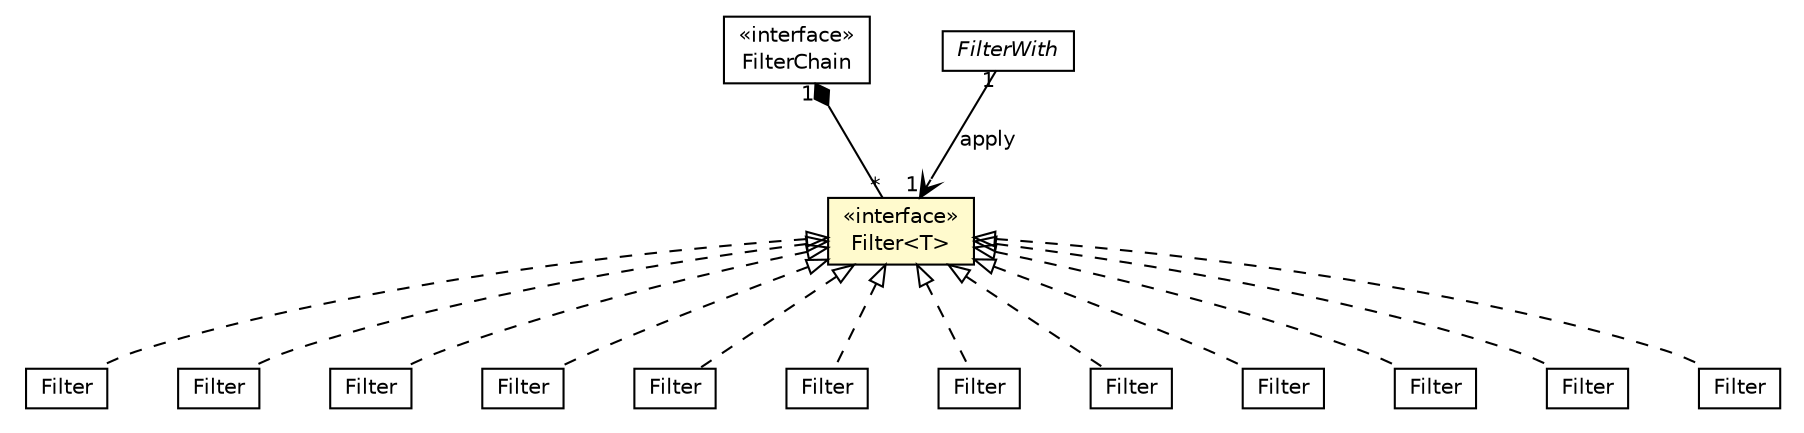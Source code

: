 #!/usr/local/bin/dot
#
# Class diagram 
# Generated by UMLGraph version R5_6-24-gf6e263 (http://www.umlgraph.org/)
#

digraph G {
	edge [fontname="Helvetica",fontsize=10,labelfontname="Helvetica",labelfontsize=10];
	node [fontname="Helvetica",fontsize=10,shape=plaintext];
	nodesep=0.25;
	ranksep=0.5;
	// io.werval.api.filters.Filter<T>
	c16968 [label=<<table title="io.werval.api.filters.Filter" border="0" cellborder="1" cellspacing="0" cellpadding="2" port="p" bgcolor="lemonChiffon" href="./Filter.html">
		<tr><td><table border="0" cellspacing="0" cellpadding="1">
<tr><td align="center" balign="center"> &#171;interface&#187; </td></tr>
<tr><td align="center" balign="center"> Filter&lt;T&gt; </td></tr>
		</table></td></tr>
		</table>>, URL="./Filter.html", fontname="Helvetica", fontcolor="black", fontsize=10.0];
	// io.werval.api.filters.FilterChain
	c16969 [label=<<table title="io.werval.api.filters.FilterChain" border="0" cellborder="1" cellspacing="0" cellpadding="2" port="p" href="./FilterChain.html">
		<tr><td><table border="0" cellspacing="0" cellpadding="1">
<tr><td align="center" balign="center"> &#171;interface&#187; </td></tr>
<tr><td align="center" balign="center"> FilterChain </td></tr>
		</table></td></tr>
		</table>>, URL="./FilterChain.html", fontname="Helvetica", fontcolor="black", fontsize=10.0];
	// io.werval.api.filters.FilterWith
	c16970 [label=<<table title="io.werval.api.filters.FilterWith" border="0" cellborder="1" cellspacing="0" cellpadding="2" port="p" href="./FilterWith.html">
		<tr><td><table border="0" cellspacing="0" cellpadding="1">
<tr><td align="center" balign="center"><font face="Helvetica-Oblique"> FilterWith </font></td></tr>
		</table></td></tr>
		</table>>, URL="./FilterWith.html", fontname="Helvetica", fontcolor="black", fontsize=10.0];
	// io.werval.filters.AcceptContentTypes.Filter
	c17027 [label=<<table title="io.werval.filters.AcceptContentTypes.Filter" border="0" cellborder="1" cellspacing="0" cellpadding="2" port="p" href="../../filters/AcceptContentTypes.Filter.html">
		<tr><td><table border="0" cellspacing="0" cellpadding="1">
<tr><td align="center" balign="center"> Filter </td></tr>
		</table></td></tr>
		</table>>, URL="../../filters/AcceptContentTypes.Filter.html", fontname="Helvetica", fontcolor="black", fontsize=10.0];
	// io.werval.filters.Cached.Filter
	c17029 [label=<<table title="io.werval.filters.Cached.Filter" border="0" cellborder="1" cellspacing="0" cellpadding="2" port="p" href="../../filters/Cached.Filter.html">
		<tr><td><table border="0" cellspacing="0" cellpadding="1">
<tr><td align="center" balign="center"> Filter </td></tr>
		</table></td></tr>
		</table>>, URL="../../filters/Cached.Filter.html", fontname="Helvetica", fontcolor="black", fontsize=10.0];
	// io.werval.filters.ContentSecurityPolicy.Filter
	c17031 [label=<<table title="io.werval.filters.ContentSecurityPolicy.Filter" border="0" cellborder="1" cellspacing="0" cellpadding="2" port="p" href="../../filters/ContentSecurityPolicy.Filter.html">
		<tr><td><table border="0" cellspacing="0" cellpadding="1">
<tr><td align="center" balign="center"> Filter </td></tr>
		</table></td></tr>
		</table>>, URL="../../filters/ContentSecurityPolicy.Filter.html", fontname="Helvetica", fontcolor="black", fontsize=10.0];
	// io.werval.filters.DoNotTrack.Filter
	c17035 [label=<<table title="io.werval.filters.DoNotTrack.Filter" border="0" cellborder="1" cellspacing="0" cellpadding="2" port="p" href="../../filters/DoNotTrack.Filter.html">
		<tr><td><table border="0" cellspacing="0" cellpadding="1">
<tr><td align="center" balign="center"> Filter </td></tr>
		</table></td></tr>
		</table>>, URL="../../filters/DoNotTrack.Filter.html", fontname="Helvetica", fontcolor="black", fontsize=10.0];
	// io.werval.filters.HSTS.Filter
	c17037 [label=<<table title="io.werval.filters.HSTS.Filter" border="0" cellborder="1" cellspacing="0" cellpadding="2" port="p" href="../../filters/HSTS.Filter.html">
		<tr><td><table border="0" cellspacing="0" cellpadding="1">
<tr><td align="center" balign="center"> Filter </td></tr>
		</table></td></tr>
		</table>>, URL="../../filters/HSTS.Filter.html", fontname="Helvetica", fontcolor="black", fontsize=10.0];
	// io.werval.filters.LogIfSlow.Filter
	c17039 [label=<<table title="io.werval.filters.LogIfSlow.Filter" border="0" cellborder="1" cellspacing="0" cellpadding="2" port="p" href="../../filters/LogIfSlow.Filter.html">
		<tr><td><table border="0" cellspacing="0" cellpadding="1">
<tr><td align="center" balign="center"> Filter </td></tr>
		</table></td></tr>
		</table>>, URL="../../filters/LogIfSlow.Filter.html", fontname="Helvetica", fontcolor="black", fontsize=10.0];
	// io.werval.filters.NeverCached.Filter
	c17041 [label=<<table title="io.werval.filters.NeverCached.Filter" border="0" cellborder="1" cellspacing="0" cellpadding="2" port="p" href="../../filters/NeverCached.Filter.html">
		<tr><td><table border="0" cellspacing="0" cellpadding="1">
<tr><td align="center" balign="center"> Filter </td></tr>
		</table></td></tr>
		</table>>, URL="../../filters/NeverCached.Filter.html", fontname="Helvetica", fontcolor="black", fontsize=10.0];
	// io.werval.filters.RemoveHeaders.Filter
	c17043 [label=<<table title="io.werval.filters.RemoveHeaders.Filter" border="0" cellborder="1" cellspacing="0" cellpadding="2" port="p" href="../../filters/RemoveHeaders.Filter.html">
		<tr><td><table border="0" cellspacing="0" cellpadding="1">
<tr><td align="center" balign="center"> Filter </td></tr>
		</table></td></tr>
		</table>>, URL="../../filters/RemoveHeaders.Filter.html", fontname="Helvetica", fontcolor="black", fontsize=10.0];
	// io.werval.filters.SetHeader.Filter
	c17045 [label=<<table title="io.werval.filters.SetHeader.Filter" border="0" cellborder="1" cellspacing="0" cellpadding="2" port="p" href="../../filters/SetHeader.Filter.html">
		<tr><td><table border="0" cellspacing="0" cellpadding="1">
<tr><td align="center" balign="center"> Filter </td></tr>
		</table></td></tr>
		</table>>, URL="../../filters/SetHeader.Filter.html", fontname="Helvetica", fontcolor="black", fontsize=10.0];
	// io.werval.filters.XContentTypeOptions.Filter
	c17048 [label=<<table title="io.werval.filters.XContentTypeOptions.Filter" border="0" cellborder="1" cellspacing="0" cellpadding="2" port="p" href="../../filters/XContentTypeOptions.Filter.html">
		<tr><td><table border="0" cellspacing="0" cellpadding="1">
<tr><td align="center" balign="center"> Filter </td></tr>
		</table></td></tr>
		</table>>, URL="../../filters/XContentTypeOptions.Filter.html", fontname="Helvetica", fontcolor="black", fontsize=10.0];
	// io.werval.filters.XFrameOptions.Filter
	c17050 [label=<<table title="io.werval.filters.XFrameOptions.Filter" border="0" cellborder="1" cellspacing="0" cellpadding="2" port="p" href="../../filters/XFrameOptions.Filter.html">
		<tr><td><table border="0" cellspacing="0" cellpadding="1">
<tr><td align="center" balign="center"> Filter </td></tr>
		</table></td></tr>
		</table>>, URL="../../filters/XFrameOptions.Filter.html", fontname="Helvetica", fontcolor="black", fontsize=10.0];
	// io.werval.filters.XXSSProtection.Filter
	c17052 [label=<<table title="io.werval.filters.XXSSProtection.Filter" border="0" cellborder="1" cellspacing="0" cellpadding="2" port="p" href="../../filters/XXSSProtection.Filter.html">
		<tr><td><table border="0" cellspacing="0" cellpadding="1">
<tr><td align="center" balign="center"> Filter </td></tr>
		</table></td></tr>
		</table>>, URL="../../filters/XXSSProtection.Filter.html", fontname="Helvetica", fontcolor="black", fontsize=10.0];
	// io.werval.api.filters.FilterChain COMPOSED io.werval.api.filters.Filter<T>
	c16969:p -> c16968:p [taillabel="1", label="", headlabel="*", fontname="Helvetica", fontcolor="black", fontsize=10.0, color="black", arrowhead=none, arrowtail=diamond, dir=both];
	// io.werval.api.filters.FilterWith NAVASSOC io.werval.api.filters.Filter<T>
	c16970:p -> c16968:p [taillabel="1", label="apply", headlabel="1", fontname="Helvetica", fontcolor="black", fontsize=10.0, color="black", arrowhead=open];
	//io.werval.filters.AcceptContentTypes.Filter implements io.werval.api.filters.Filter<T>
	c16968:p -> c17027:p [dir=back,arrowtail=empty,style=dashed];
	//io.werval.filters.Cached.Filter implements io.werval.api.filters.Filter<T>
	c16968:p -> c17029:p [dir=back,arrowtail=empty,style=dashed];
	//io.werval.filters.ContentSecurityPolicy.Filter implements io.werval.api.filters.Filter<T>
	c16968:p -> c17031:p [dir=back,arrowtail=empty,style=dashed];
	//io.werval.filters.DoNotTrack.Filter implements io.werval.api.filters.Filter<T>
	c16968:p -> c17035:p [dir=back,arrowtail=empty,style=dashed];
	//io.werval.filters.HSTS.Filter implements io.werval.api.filters.Filter<T>
	c16968:p -> c17037:p [dir=back,arrowtail=empty,style=dashed];
	//io.werval.filters.LogIfSlow.Filter implements io.werval.api.filters.Filter<T>
	c16968:p -> c17039:p [dir=back,arrowtail=empty,style=dashed];
	//io.werval.filters.NeverCached.Filter implements io.werval.api.filters.Filter<T>
	c16968:p -> c17041:p [dir=back,arrowtail=empty,style=dashed];
	//io.werval.filters.RemoveHeaders.Filter implements io.werval.api.filters.Filter<T>
	c16968:p -> c17043:p [dir=back,arrowtail=empty,style=dashed];
	//io.werval.filters.SetHeader.Filter implements io.werval.api.filters.Filter<T>
	c16968:p -> c17045:p [dir=back,arrowtail=empty,style=dashed];
	//io.werval.filters.XContentTypeOptions.Filter implements io.werval.api.filters.Filter<T>
	c16968:p -> c17048:p [dir=back,arrowtail=empty,style=dashed];
	//io.werval.filters.XFrameOptions.Filter implements io.werval.api.filters.Filter<T>
	c16968:p -> c17050:p [dir=back,arrowtail=empty,style=dashed];
	//io.werval.filters.XXSSProtection.Filter implements io.werval.api.filters.Filter<T>
	c16968:p -> c17052:p [dir=back,arrowtail=empty,style=dashed];
}

